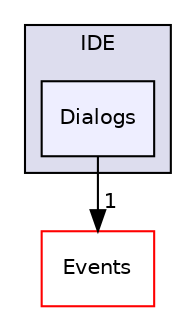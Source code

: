 digraph "Dialogs" {
  compound=true
  node [ fontsize="10", fontname="Helvetica"];
  edge [ labelfontsize="10", labelfontname="Helvetica"];
  subgraph clusterdir_6f3cd2c75920bec611d94404f17cdb84 {
    graph [ bgcolor="#ddddee", pencolor="black", label="IDE" fontname="Helvetica", fontsize="10", URL="dir_6f3cd2c75920bec611d94404f17cdb84.html"]
  dir_6d65bc2353381c003616bb4a4bd5c00e [shape=box, label="Dialogs", style="filled", fillcolor="#eeeeff", pencolor="black", URL="dir_6d65bc2353381c003616bb4a4bd5c00e.html"];
  }
  dir_15803e5a79f2c8c1253ec2b10c9507db [shape=box label="Events" fillcolor="white" style="filled" color="red" URL="dir_15803e5a79f2c8c1253ec2b10c9507db.html"];
  dir_6d65bc2353381c003616bb4a4bd5c00e->dir_15803e5a79f2c8c1253ec2b10c9507db [headlabel="1", labeldistance=1.5 headhref="dir_000004_000005.html"];
}
